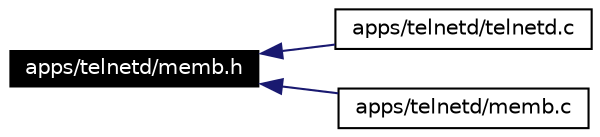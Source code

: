 digraph G
{
  edge [fontname="Helvetica",fontsize=10,labelfontname="Helvetica",labelfontsize=10];
  node [fontname="Helvetica",fontsize=10,shape=record];
  rankdir=LR;
  Node1 [label="apps/telnetd/memb.h",height=0.2,width=0.4,color="white", fillcolor="black", style="filled" fontcolor="white"];
  Node1 -> Node2 [dir=back,color="midnightblue",fontsize=10,style="solid"];
  Node2 [label="apps/telnetd/telnetd.c",height=0.2,width=0.4,color="black", fillcolor="white", style="filled",URL="$a00046.html"];
  Node1 -> Node3 [dir=back,color="midnightblue",fontsize=10,style="solid"];
  Node3 [label="apps/telnetd/memb.c",height=0.2,width=0.4,color="black", fillcolor="white", style="filled",URL="$a00043.html"];
}
